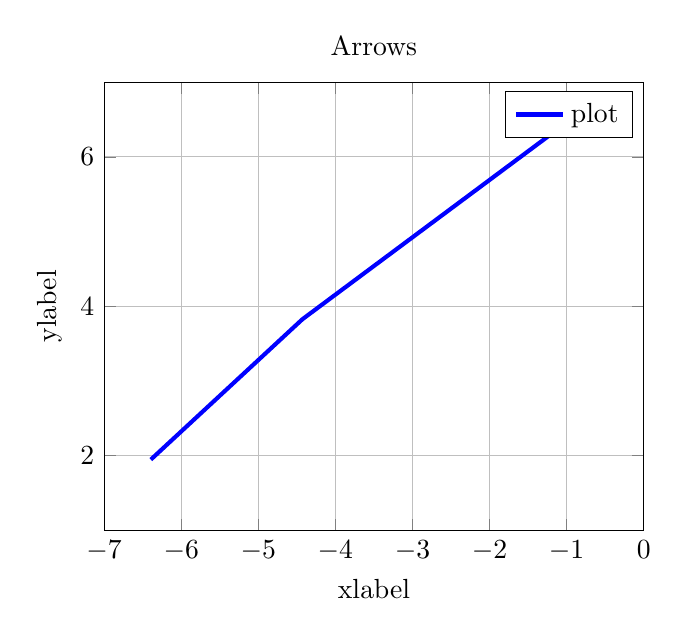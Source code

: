 % This file was created by matlab2tikz v0.4.7 running on MATLAB 8.1.
% Copyright (c) 2008--2014, Nico Schlömer <nico.schloemer@gmail.com>
% All rights reserved.
% Minimal pgfplots version: 1.3
% 
% The latest updates can be retrieved from
%   http://www.mathworks.com/matlabcentral/fileexchange/22022-matlab2tikz
% where you can also make suggestions and rate matlab2tikz.
% 
\begin{tikzpicture}

\begin{axis}[%
xmin=-7,
xmax=0,
xlabel={xlabel},
xmajorgrids,
ymin=1,
ymax=7,
ylabel={ylabel},
ymajorgrids,
title={Arrows},
legend style={draw=black,fill=white,legend cell align=left}
]
\addplot [color=blue,solid,line width=1.5pt]
  table[row sep=crcr]{%
-6.394	1.949\\
-4.427	3.828\\
-0.683	6.703\\
};
\addlegendentry{plot};

\end{axis}
\end{tikzpicture}%